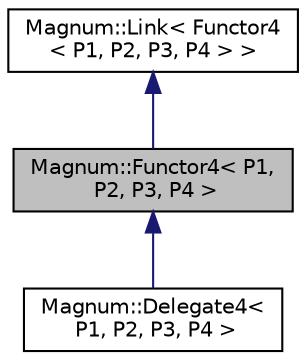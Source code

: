 digraph "Magnum::Functor4&lt; P1, P2, P3, P4 &gt;"
{
  edge [fontname="Helvetica",fontsize="10",labelfontname="Helvetica",labelfontsize="10"];
  node [fontname="Helvetica",fontsize="10",shape=record];
  Node1 [label="Magnum::Functor4\< P1,\l P2, P3, P4 \>",height=0.2,width=0.4,color="black", fillcolor="grey75", style="filled", fontcolor="black"];
  Node2 -> Node1 [dir="back",color="midnightblue",fontsize="10",style="solid",fontname="Helvetica"];
  Node2 [label="Magnum::Link\< Functor4\l\< P1, P2, P3, P4 \> \>",height=0.2,width=0.4,color="black", fillcolor="white", style="filled",URL="$class_magnum_1_1_link.html"];
  Node1 -> Node3 [dir="back",color="midnightblue",fontsize="10",style="solid",fontname="Helvetica"];
  Node3 [label="Magnum::Delegate4\<\l P1, P2, P3, P4 \>",height=0.2,width=0.4,color="black", fillcolor="white", style="filled",URL="$class_magnum_1_1_delegate4.html"];
}
